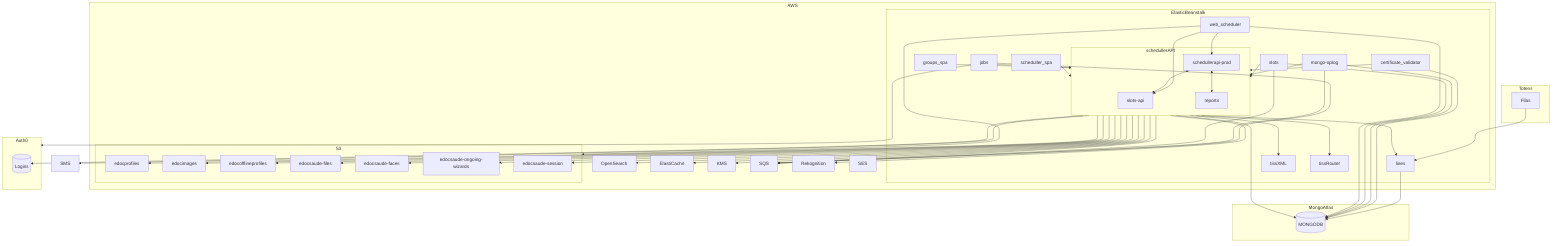 flowchart TB
    schedullerAPI --> MONGO
    schedullerAPI --> Auth
    schedullerAPI --> lines
    schedullerAPI --> OpenSearch
    schedullerAPI --> ElastiCache
    schedullerAPI --> KMS
    schedullerAPI --> SQS
    schedullerAPI --> Rekognition
    schedullerAPI --> tissXML
    schedullerAPI --> tissRouter
    schedullerAPI --> SMS
    schedullerAPI --> edocprofiles
    schedullerAPI --> edocimages
    schedullerAPI --> edocofflineprofiles
    schedullerAPI --> edocsaude-files
    schedullerAPI --> edocsaude-faces
    schedullerAPI --> edocsaude-ongoing-wizards
    schedullerAPI --> edocsaude-session
    lines --> MONGO
    Filas --> lines
    certificate_validator --> MONGO
    certificate_validator --> schedullerAPI
    scheduller_spa --> schedullerAPI
    groups_spa --> schedullerAPI
    jobs --> schedullerAPI
    jobs --> Auth0
    jobs --> SQS
    mongo-oplog --> MONGO
    mongo-oplog --> schedullerAPI
    mongo-oplog --> SQS
    slots --> schedullerAPI
    slots --> SQS
    slots --> MONGO
    web_scheduler --> slots-api
    web_scheduler --> schedullerapi-prod
    web_scheduler --> MONGO
    web_scheduler --> S3
    subgraph AWS
        direction TB
        subgraph ElasticBeanstalk
            subgraph schedullerAPI
                schedullerapi-prod <--> reports
                schedullerapi-prod <--> slots-api
            end
            groups_spa
            scheduller_spa
            lines
            certificate_validator
            tissXML
            tissRouter
            jobs
            mongo-oplog
            slots
            web_scheduler
        end
        subgraph S3
            edocprofiles
            edocimages
            edocofflineprofiles
            edocsaude-files
            edocsaude-faces
            edocsaude-ongoing-wizards
            edocsaude-session
        end
        OpenSearch
        ElastiCache
        KMS
        SQS
        Rekognition
        SES
    end
    
    subgraph MongoAtlas
     MONGO[(MONGODB)]
    end

    subgraph Auth0
     Auth[(Logins)]
    end

    subgraph Totens
     Filas
    end